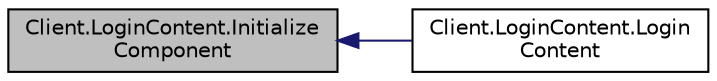 digraph "Client.LoginContent.InitializeComponent"
{
  edge [fontname="Helvetica",fontsize="10",labelfontname="Helvetica",labelfontsize="10"];
  node [fontname="Helvetica",fontsize="10",shape=record];
  rankdir="LR";
  Node1 [label="Client.LoginContent.Initialize\lComponent",height=0.2,width=0.4,color="black", fillcolor="grey75", style="filled", fontcolor="black"];
  Node1 -> Node2 [dir="back",color="midnightblue",fontsize="10",style="solid"];
  Node2 [label="Client.LoginContent.Login\lContent",height=0.2,width=0.4,color="black", fillcolor="white", style="filled",URL="$class_client_1_1_login_content.html#a95b9f4d06cacee6548363e17323ff6df"];
}
